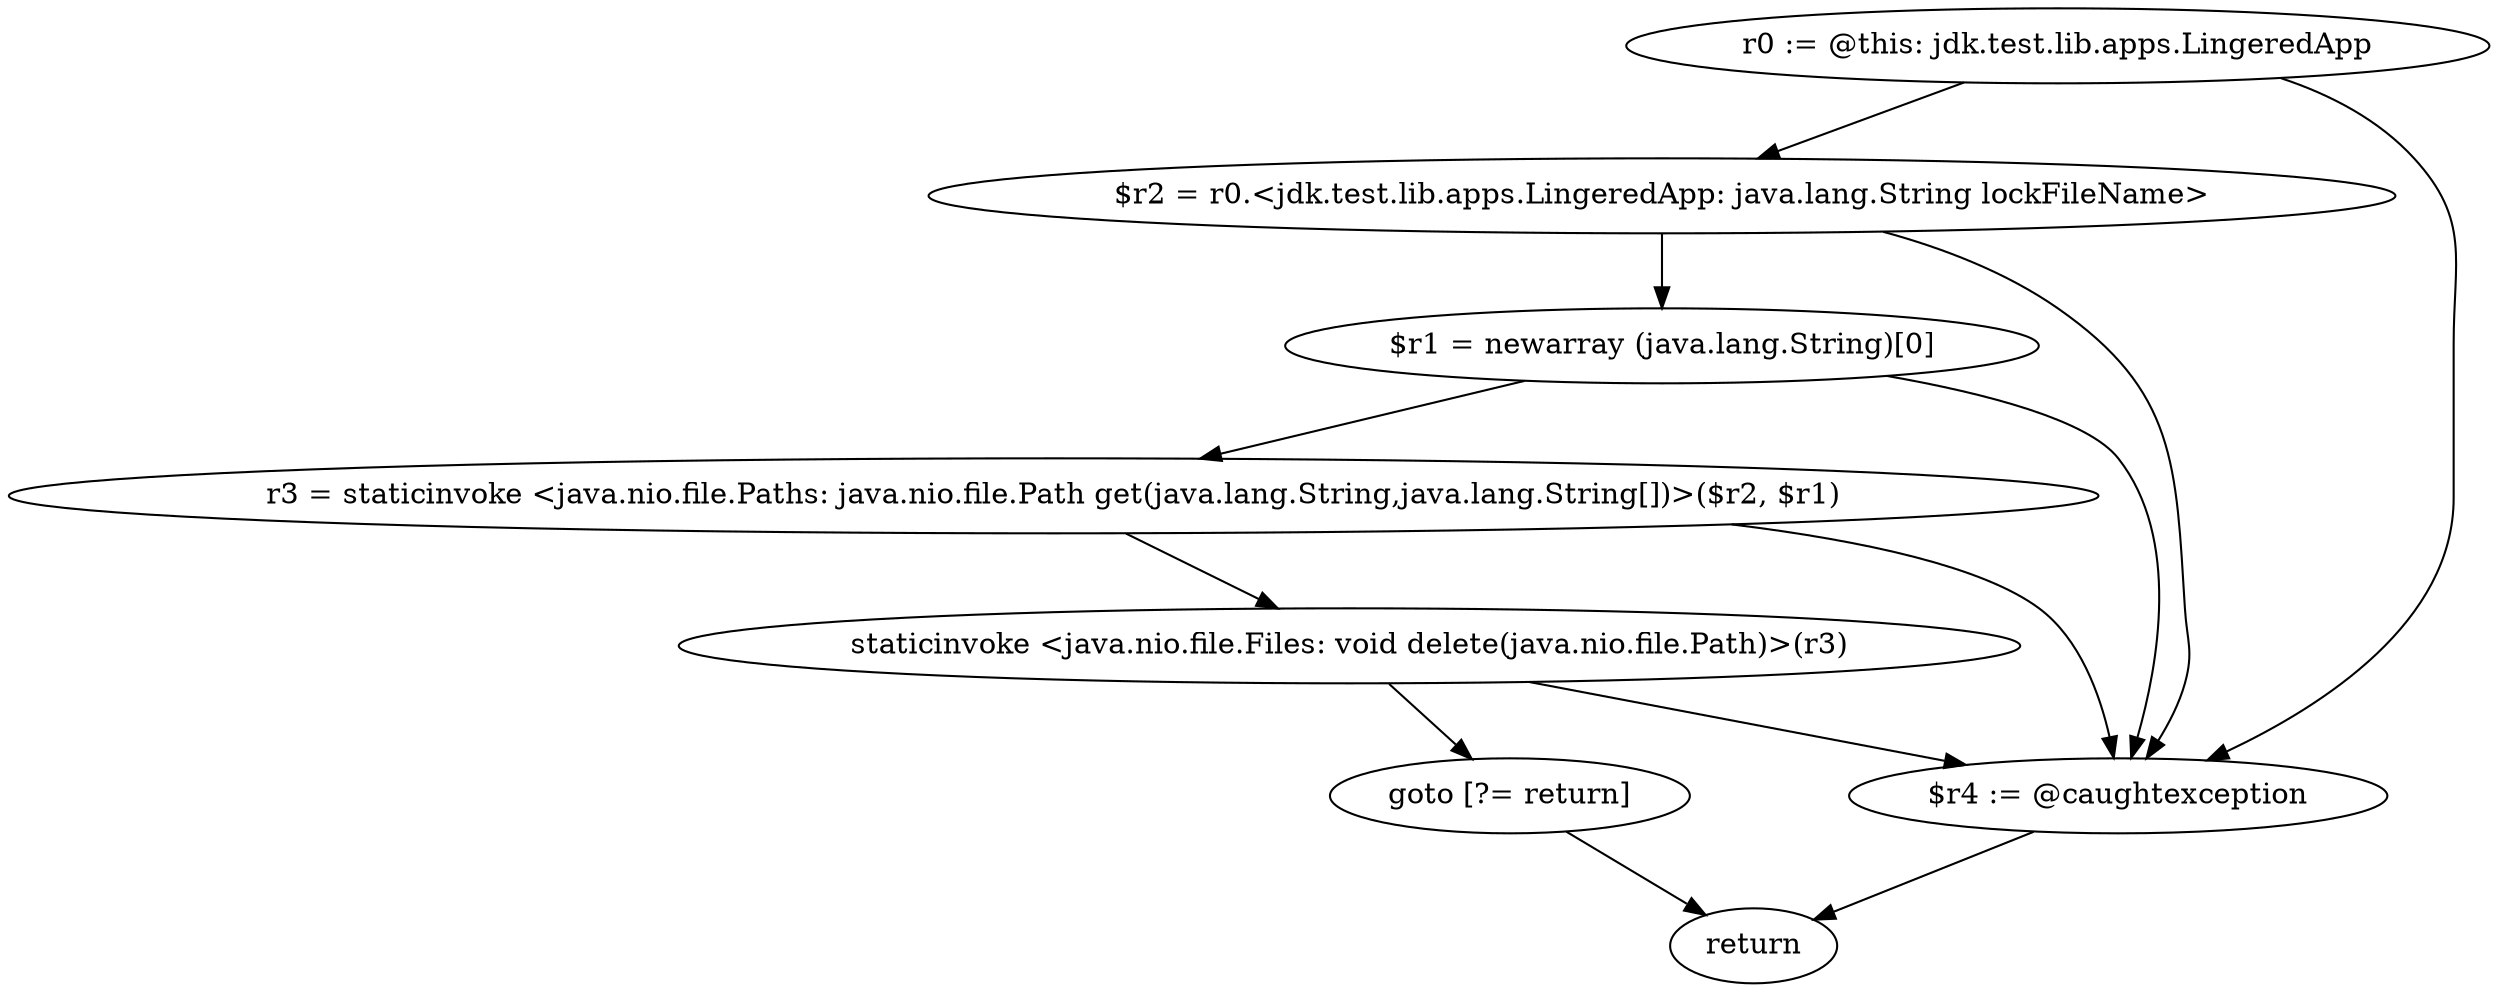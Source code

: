 digraph "unitGraph" {
    "r0 := @this: jdk.test.lib.apps.LingeredApp"
    "$r2 = r0.<jdk.test.lib.apps.LingeredApp: java.lang.String lockFileName>"
    "$r1 = newarray (java.lang.String)[0]"
    "r3 = staticinvoke <java.nio.file.Paths: java.nio.file.Path get(java.lang.String,java.lang.String[])>($r2, $r1)"
    "staticinvoke <java.nio.file.Files: void delete(java.nio.file.Path)>(r3)"
    "goto [?= return]"
    "$r4 := @caughtexception"
    "return"
    "r0 := @this: jdk.test.lib.apps.LingeredApp"->"$r2 = r0.<jdk.test.lib.apps.LingeredApp: java.lang.String lockFileName>";
    "r0 := @this: jdk.test.lib.apps.LingeredApp"->"$r4 := @caughtexception";
    "$r2 = r0.<jdk.test.lib.apps.LingeredApp: java.lang.String lockFileName>"->"$r1 = newarray (java.lang.String)[0]";
    "$r2 = r0.<jdk.test.lib.apps.LingeredApp: java.lang.String lockFileName>"->"$r4 := @caughtexception";
    "$r1 = newarray (java.lang.String)[0]"->"r3 = staticinvoke <java.nio.file.Paths: java.nio.file.Path get(java.lang.String,java.lang.String[])>($r2, $r1)";
    "$r1 = newarray (java.lang.String)[0]"->"$r4 := @caughtexception";
    "r3 = staticinvoke <java.nio.file.Paths: java.nio.file.Path get(java.lang.String,java.lang.String[])>($r2, $r1)"->"staticinvoke <java.nio.file.Files: void delete(java.nio.file.Path)>(r3)";
    "r3 = staticinvoke <java.nio.file.Paths: java.nio.file.Path get(java.lang.String,java.lang.String[])>($r2, $r1)"->"$r4 := @caughtexception";
    "staticinvoke <java.nio.file.Files: void delete(java.nio.file.Path)>(r3)"->"goto [?= return]";
    "staticinvoke <java.nio.file.Files: void delete(java.nio.file.Path)>(r3)"->"$r4 := @caughtexception";
    "goto [?= return]"->"return";
    "$r4 := @caughtexception"->"return";
}
